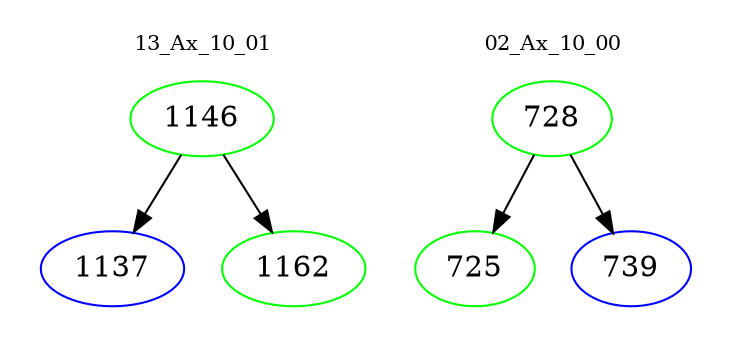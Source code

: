 digraph{
subgraph cluster_0 {
color = white
label = "13_Ax_10_01";
fontsize=10;
T0_1146 [label="1146", color="green"]
T0_1146 -> T0_1137 [color="black"]
T0_1137 [label="1137", color="blue"]
T0_1146 -> T0_1162 [color="black"]
T0_1162 [label="1162", color="green"]
}
subgraph cluster_1 {
color = white
label = "02_Ax_10_00";
fontsize=10;
T1_728 [label="728", color="green"]
T1_728 -> T1_725 [color="black"]
T1_725 [label="725", color="green"]
T1_728 -> T1_739 [color="black"]
T1_739 [label="739", color="blue"]
}
}
